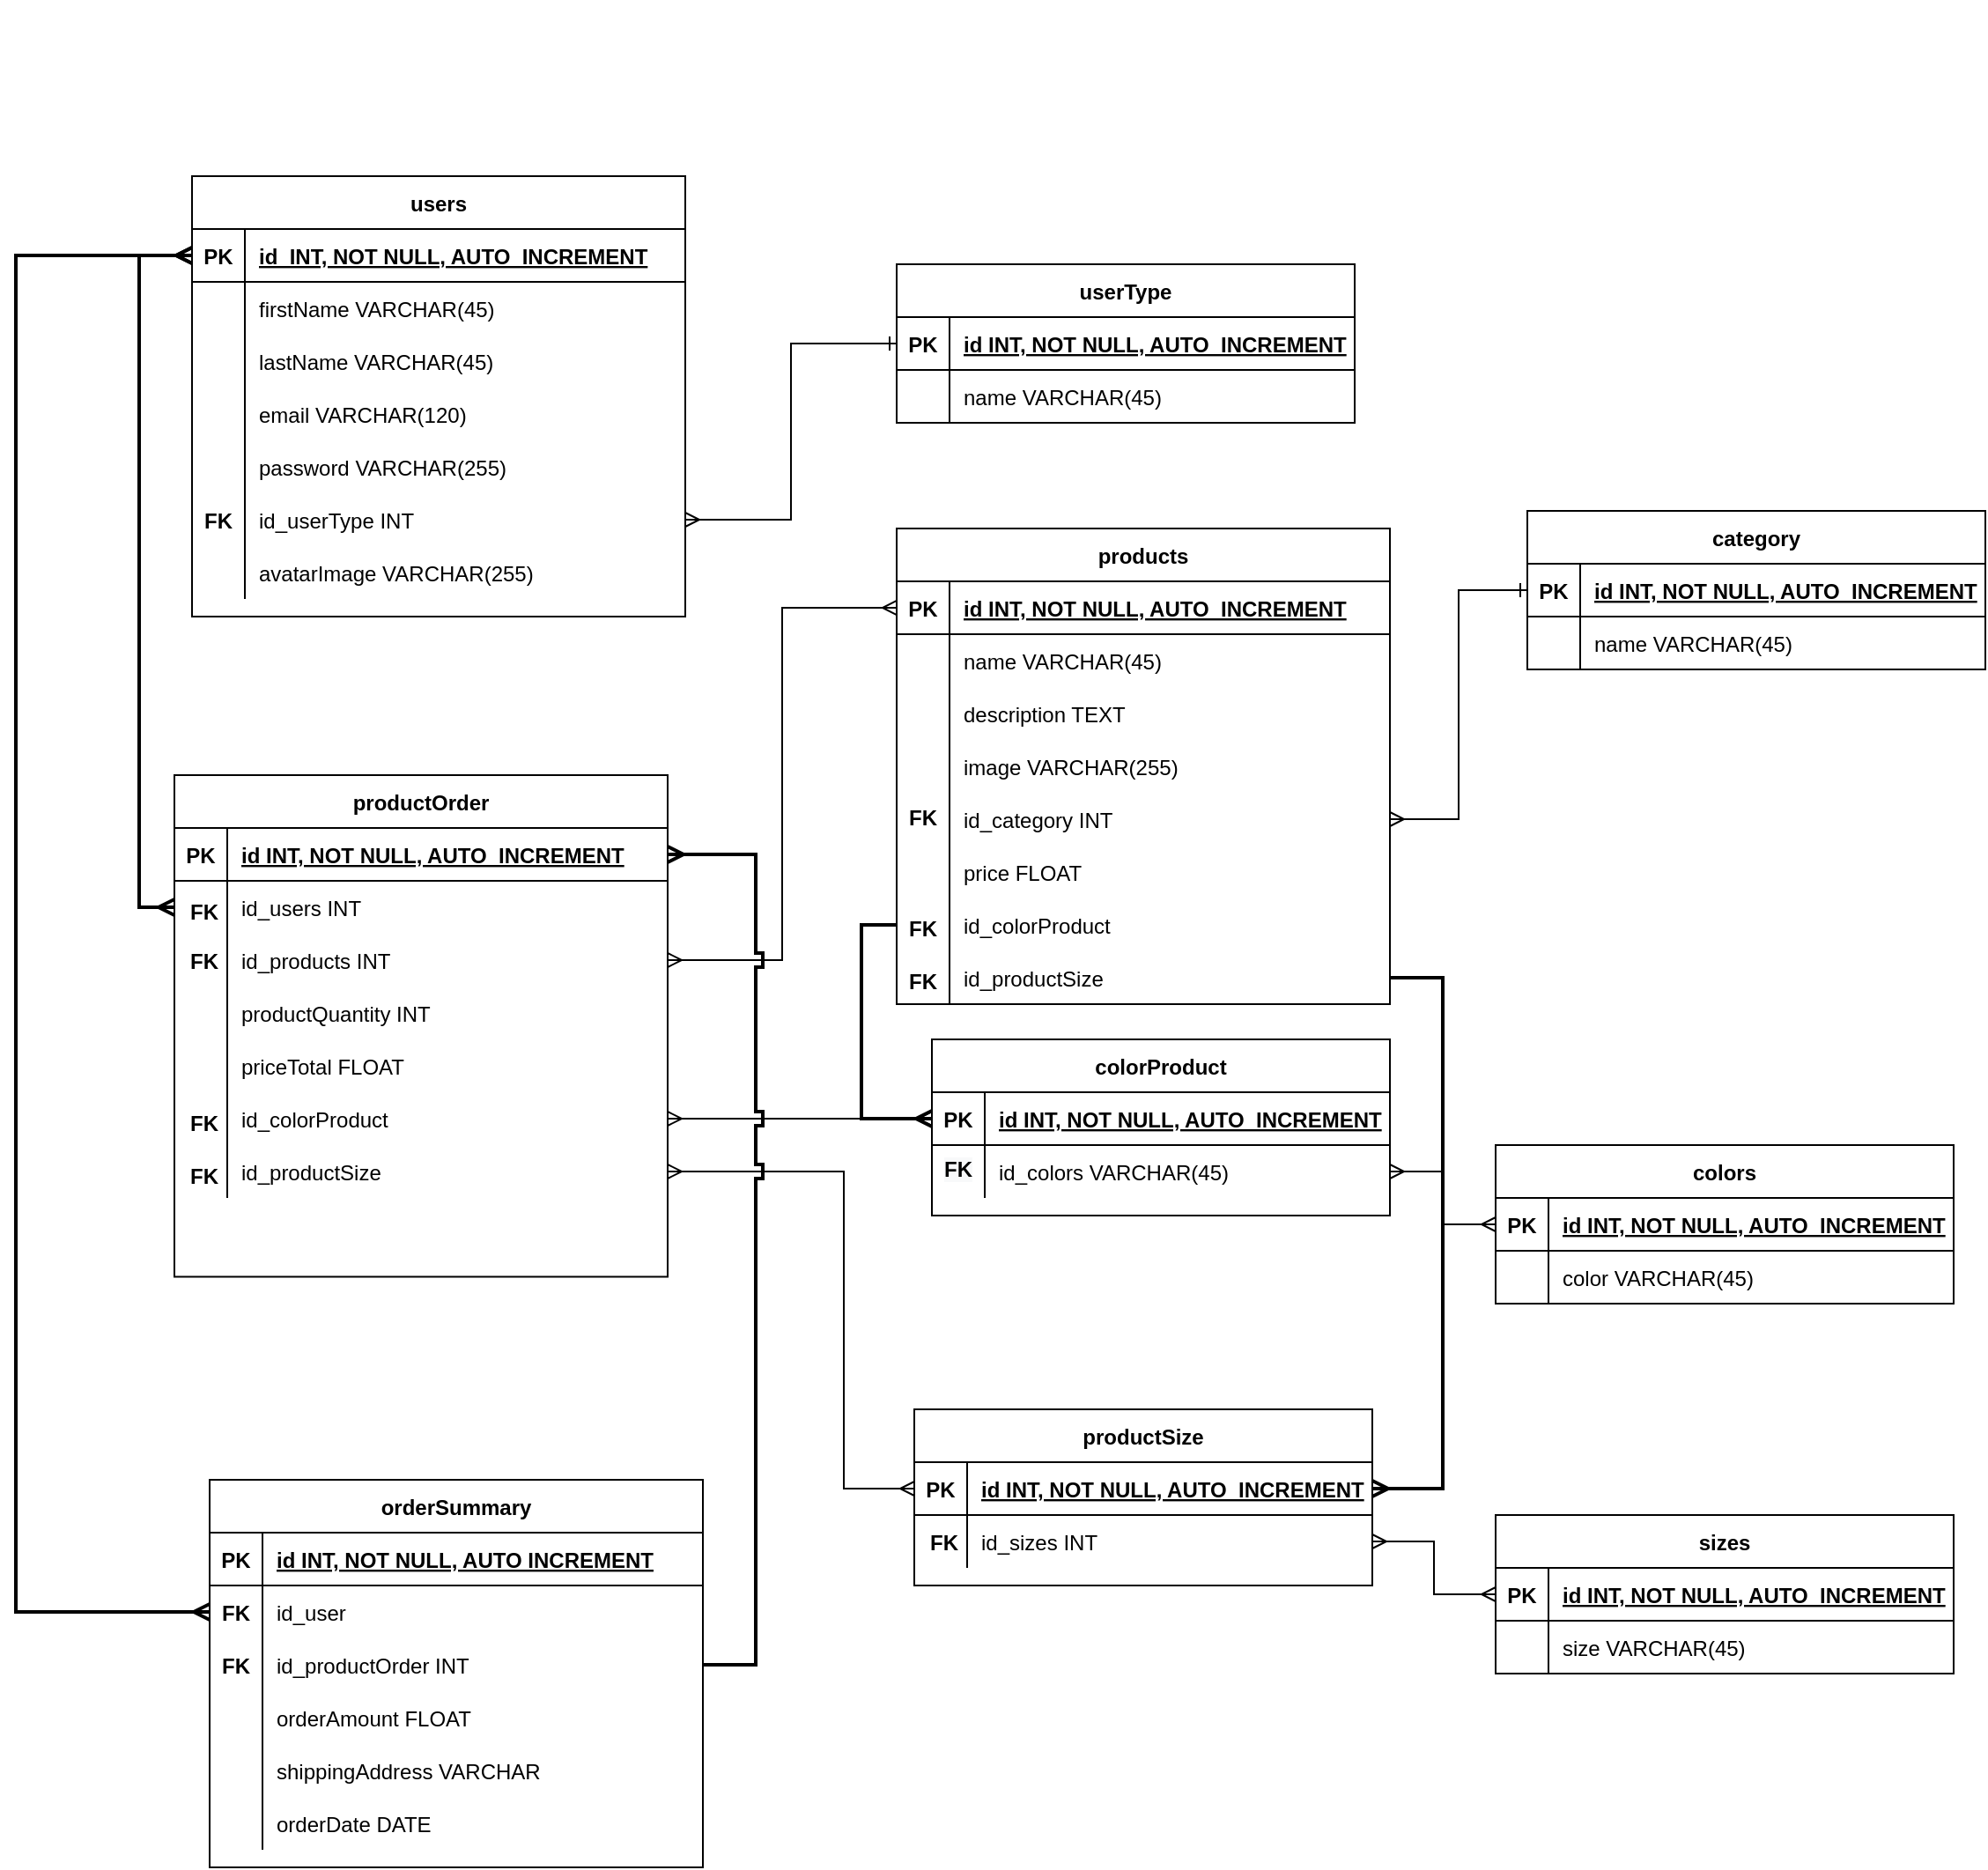 <mxfile version="15.5.7" type="device"><diagram id="cY7aXSb_5yQbTm3znese" name="Page-1"><mxGraphModel dx="1703" dy="785" grid="1" gridSize="10" guides="1" tooltips="1" connect="1" arrows="1" fold="1" page="1" pageScale="1" pageWidth="2336" pageHeight="1654" background="#ffffff" math="0" shadow="0"><root><mxCell id="0"/><mxCell id="1" parent="0"/><mxCell id="VhoHL5yCApYCJRiHl-I4-102" value="userType" style="shape=table;startSize=30;container=1;collapsible=1;childLayout=tableLayout;fixedRows=1;rowLines=0;fontStyle=1;align=center;resizeLast=1;" parent="1" vertex="1"><mxGeometry x="680" y="210" width="260" height="90" as="geometry"/></mxCell><mxCell id="VhoHL5yCApYCJRiHl-I4-103" value="" style="shape=partialRectangle;collapsible=0;dropTarget=0;pointerEvents=0;fillColor=none;top=0;left=0;bottom=1;right=0;points=[[0,0.5],[1,0.5]];portConstraint=eastwest;" parent="VhoHL5yCApYCJRiHl-I4-102" vertex="1"><mxGeometry y="30" width="260" height="30" as="geometry"/></mxCell><mxCell id="VhoHL5yCApYCJRiHl-I4-104" value="PK" style="shape=partialRectangle;connectable=0;fillColor=none;top=0;left=0;bottom=0;right=0;fontStyle=1;overflow=hidden;" parent="VhoHL5yCApYCJRiHl-I4-103" vertex="1"><mxGeometry width="30" height="30" as="geometry"><mxRectangle width="30" height="30" as="alternateBounds"/></mxGeometry></mxCell><mxCell id="VhoHL5yCApYCJRiHl-I4-105" value="id INT, NOT NULL, AUTO_INCREMENT" style="shape=partialRectangle;connectable=0;fillColor=none;top=0;left=0;bottom=0;right=0;align=left;spacingLeft=6;fontStyle=5;overflow=hidden;" parent="VhoHL5yCApYCJRiHl-I4-103" vertex="1"><mxGeometry x="30" width="230" height="30" as="geometry"><mxRectangle width="230" height="30" as="alternateBounds"/></mxGeometry></mxCell><mxCell id="VhoHL5yCApYCJRiHl-I4-106" value="" style="shape=partialRectangle;collapsible=0;dropTarget=0;pointerEvents=0;fillColor=none;top=0;left=0;bottom=0;right=0;points=[[0,0.5],[1,0.5]];portConstraint=eastwest;" parent="VhoHL5yCApYCJRiHl-I4-102" vertex="1"><mxGeometry y="60" width="260" height="30" as="geometry"/></mxCell><mxCell id="VhoHL5yCApYCJRiHl-I4-107" value="" style="shape=partialRectangle;connectable=0;fillColor=none;top=0;left=0;bottom=0;right=0;editable=1;overflow=hidden;" parent="VhoHL5yCApYCJRiHl-I4-106" vertex="1"><mxGeometry width="30" height="30" as="geometry"><mxRectangle width="30" height="30" as="alternateBounds"/></mxGeometry></mxCell><mxCell id="VhoHL5yCApYCJRiHl-I4-108" value="name VARCHAR(45)" style="shape=partialRectangle;connectable=0;fillColor=none;top=0;left=0;bottom=0;right=0;align=left;spacingLeft=6;overflow=hidden;" parent="VhoHL5yCApYCJRiHl-I4-106" vertex="1"><mxGeometry x="30" width="230" height="30" as="geometry"><mxRectangle width="230" height="30" as="alternateBounds"/></mxGeometry></mxCell><mxCell id="VhoHL5yCApYCJRiHl-I4-136" value="" style="group" parent="1" vertex="1" connectable="0"><mxGeometry x="310" y="60" width="280" height="250" as="geometry"/></mxCell><mxCell id="VhoHL5yCApYCJRiHl-I4-40" value="users" style="shape=table;startSize=30;container=1;collapsible=1;childLayout=tableLayout;fixedRows=1;rowLines=0;fontStyle=1;align=center;resizeLast=1;" parent="VhoHL5yCApYCJRiHl-I4-136" vertex="1"><mxGeometry x="-30" y="100" width="280" height="250" as="geometry"/></mxCell><mxCell id="VhoHL5yCApYCJRiHl-I4-41" value="" style="shape=partialRectangle;collapsible=0;dropTarget=0;pointerEvents=0;fillColor=none;top=0;left=0;bottom=1;right=0;points=[[0,0.5],[1,0.5]];portConstraint=eastwest;" parent="VhoHL5yCApYCJRiHl-I4-40" vertex="1"><mxGeometry y="30" width="280" height="30" as="geometry"/></mxCell><mxCell id="VhoHL5yCApYCJRiHl-I4-42" value="PK" style="shape=partialRectangle;connectable=0;fillColor=none;top=0;left=0;bottom=0;right=0;fontStyle=1;overflow=hidden;" parent="VhoHL5yCApYCJRiHl-I4-41" vertex="1"><mxGeometry width="30" height="30" as="geometry"><mxRectangle width="30" height="30" as="alternateBounds"/></mxGeometry></mxCell><mxCell id="VhoHL5yCApYCJRiHl-I4-43" value="id_INT, NOT NULL, AUTO_INCREMENT" style="shape=partialRectangle;connectable=0;fillColor=none;top=0;left=0;bottom=0;right=0;align=left;spacingLeft=6;fontStyle=5;overflow=hidden;" parent="VhoHL5yCApYCJRiHl-I4-41" vertex="1"><mxGeometry x="30" width="250" height="30" as="geometry"><mxRectangle width="250" height="30" as="alternateBounds"/></mxGeometry></mxCell><mxCell id="VhoHL5yCApYCJRiHl-I4-44" value="" style="shape=partialRectangle;collapsible=0;dropTarget=0;pointerEvents=0;fillColor=none;top=0;left=0;bottom=0;right=0;points=[[0,0.5],[1,0.5]];portConstraint=eastwest;" parent="VhoHL5yCApYCJRiHl-I4-40" vertex="1"><mxGeometry y="60" width="280" height="30" as="geometry"/></mxCell><mxCell id="VhoHL5yCApYCJRiHl-I4-45" value="" style="shape=partialRectangle;connectable=0;fillColor=none;top=0;left=0;bottom=0;right=0;editable=1;overflow=hidden;" parent="VhoHL5yCApYCJRiHl-I4-44" vertex="1"><mxGeometry width="30" height="30" as="geometry"><mxRectangle width="30" height="30" as="alternateBounds"/></mxGeometry></mxCell><mxCell id="VhoHL5yCApYCJRiHl-I4-46" value="firstName VARCHAR(45)" style="shape=partialRectangle;connectable=0;fillColor=none;top=0;left=0;bottom=0;right=0;align=left;spacingLeft=6;overflow=hidden;" parent="VhoHL5yCApYCJRiHl-I4-44" vertex="1"><mxGeometry x="30" width="250" height="30" as="geometry"><mxRectangle width="250" height="30" as="alternateBounds"/></mxGeometry></mxCell><mxCell id="VhoHL5yCApYCJRiHl-I4-47" value="" style="shape=partialRectangle;collapsible=0;dropTarget=0;pointerEvents=0;fillColor=none;top=0;left=0;bottom=0;right=0;points=[[0,0.5],[1,0.5]];portConstraint=eastwest;" parent="VhoHL5yCApYCJRiHl-I4-40" vertex="1"><mxGeometry y="90" width="280" height="30" as="geometry"/></mxCell><mxCell id="VhoHL5yCApYCJRiHl-I4-48" value="" style="shape=partialRectangle;connectable=0;fillColor=none;top=0;left=0;bottom=0;right=0;editable=1;overflow=hidden;" parent="VhoHL5yCApYCJRiHl-I4-47" vertex="1"><mxGeometry width="30" height="30" as="geometry"><mxRectangle width="30" height="30" as="alternateBounds"/></mxGeometry></mxCell><mxCell id="VhoHL5yCApYCJRiHl-I4-49" value="lastName VARCHAR(45)" style="shape=partialRectangle;connectable=0;fillColor=none;top=0;left=0;bottom=0;right=0;align=left;spacingLeft=6;overflow=hidden;" parent="VhoHL5yCApYCJRiHl-I4-47" vertex="1"><mxGeometry x="30" width="250" height="30" as="geometry"><mxRectangle width="250" height="30" as="alternateBounds"/></mxGeometry></mxCell><mxCell id="VhoHL5yCApYCJRiHl-I4-50" value="" style="shape=partialRectangle;collapsible=0;dropTarget=0;pointerEvents=0;fillColor=none;top=0;left=0;bottom=0;right=0;points=[[0,0.5],[1,0.5]];portConstraint=eastwest;" parent="VhoHL5yCApYCJRiHl-I4-40" vertex="1"><mxGeometry y="120" width="280" height="30" as="geometry"/></mxCell><mxCell id="VhoHL5yCApYCJRiHl-I4-51" value="" style="shape=partialRectangle;connectable=0;fillColor=none;top=0;left=0;bottom=0;right=0;editable=1;overflow=hidden;" parent="VhoHL5yCApYCJRiHl-I4-50" vertex="1"><mxGeometry width="30" height="30" as="geometry"><mxRectangle width="30" height="30" as="alternateBounds"/></mxGeometry></mxCell><mxCell id="VhoHL5yCApYCJRiHl-I4-52" value="email VARCHAR(120)" style="shape=partialRectangle;connectable=0;fillColor=none;top=0;left=0;bottom=0;right=0;align=left;spacingLeft=6;overflow=hidden;" parent="VhoHL5yCApYCJRiHl-I4-50" vertex="1"><mxGeometry x="30" width="250" height="30" as="geometry"><mxRectangle width="250" height="30" as="alternateBounds"/></mxGeometry></mxCell><mxCell id="VhoHL5yCApYCJRiHl-I4-53" value="" style="shape=partialRectangle;collapsible=0;dropTarget=0;pointerEvents=0;fillColor=none;top=0;left=0;bottom=0;right=0;points=[[0,0.5],[1,0.5]];portConstraint=eastwest;" parent="VhoHL5yCApYCJRiHl-I4-40" vertex="1"><mxGeometry y="150" width="280" height="30" as="geometry"/></mxCell><mxCell id="VhoHL5yCApYCJRiHl-I4-54" value="" style="shape=partialRectangle;connectable=0;fillColor=none;top=0;left=0;bottom=0;right=0;editable=1;overflow=hidden;" parent="VhoHL5yCApYCJRiHl-I4-53" vertex="1"><mxGeometry width="30" height="30" as="geometry"><mxRectangle width="30" height="30" as="alternateBounds"/></mxGeometry></mxCell><mxCell id="VhoHL5yCApYCJRiHl-I4-55" value="password VARCHAR(255)" style="shape=partialRectangle;connectable=0;fillColor=none;top=0;left=0;bottom=0;right=0;align=left;spacingLeft=6;overflow=hidden;" parent="VhoHL5yCApYCJRiHl-I4-53" vertex="1"><mxGeometry x="30" width="250" height="30" as="geometry"><mxRectangle width="250" height="30" as="alternateBounds"/></mxGeometry></mxCell><mxCell id="VhoHL5yCApYCJRiHl-I4-72" value="" style="shape=partialRectangle;collapsible=0;dropTarget=0;pointerEvents=0;fillColor=none;top=0;left=0;bottom=0;right=0;points=[[0,0.5],[1,0.5]];portConstraint=eastwest;" parent="VhoHL5yCApYCJRiHl-I4-40" vertex="1"><mxGeometry y="180" width="280" height="30" as="geometry"/></mxCell><mxCell id="VhoHL5yCApYCJRiHl-I4-73" value="" style="shape=partialRectangle;connectable=0;fillColor=none;top=0;left=0;bottom=0;right=0;editable=1;overflow=hidden;" parent="VhoHL5yCApYCJRiHl-I4-72" vertex="1"><mxGeometry width="30" height="30" as="geometry"><mxRectangle width="30" height="30" as="alternateBounds"/></mxGeometry></mxCell><mxCell id="VhoHL5yCApYCJRiHl-I4-74" value="id_userType INT" style="shape=partialRectangle;connectable=0;fillColor=none;top=0;left=0;bottom=0;right=0;align=left;spacingLeft=6;overflow=hidden;" parent="VhoHL5yCApYCJRiHl-I4-72" vertex="1"><mxGeometry x="30" width="250" height="30" as="geometry"><mxRectangle width="250" height="30" as="alternateBounds"/></mxGeometry></mxCell><mxCell id="VhoHL5yCApYCJRiHl-I4-75" value="" style="shape=partialRectangle;collapsible=0;dropTarget=0;pointerEvents=0;fillColor=none;top=0;left=0;bottom=0;right=0;points=[[0,0.5],[1,0.5]];portConstraint=eastwest;" parent="VhoHL5yCApYCJRiHl-I4-40" vertex="1"><mxGeometry y="210" width="280" height="30" as="geometry"/></mxCell><mxCell id="VhoHL5yCApYCJRiHl-I4-76" value="" style="shape=partialRectangle;connectable=0;fillColor=none;top=0;left=0;bottom=0;right=0;editable=1;overflow=hidden;" parent="VhoHL5yCApYCJRiHl-I4-75" vertex="1"><mxGeometry width="30" height="30" as="geometry"><mxRectangle width="30" height="30" as="alternateBounds"/></mxGeometry></mxCell><mxCell id="VhoHL5yCApYCJRiHl-I4-77" value="avatarImage VARCHAR(255)" style="shape=partialRectangle;connectable=0;fillColor=none;top=0;left=0;bottom=0;right=0;align=left;spacingLeft=6;overflow=hidden;" parent="VhoHL5yCApYCJRiHl-I4-75" vertex="1"><mxGeometry x="30" width="250" height="30" as="geometry"><mxRectangle width="250" height="30" as="alternateBounds"/></mxGeometry></mxCell><mxCell id="VhoHL5yCApYCJRiHl-I4-137" style="edgeStyle=orthogonalEdgeStyle;rounded=0;orthogonalLoop=1;jettySize=auto;html=1;exitX=1;exitY=0.5;exitDx=0;exitDy=0;entryX=0;entryY=0.5;entryDx=0;entryDy=0;startArrow=ERmany;startFill=0;endArrow=ERone;endFill=0;" parent="1" source="VhoHL5yCApYCJRiHl-I4-72" target="VhoHL5yCApYCJRiHl-I4-103" edge="1"><mxGeometry relative="1" as="geometry"/></mxCell><mxCell id="80uy1ANE6mYMg-w8ug7r-9" value="colors" style="shape=table;startSize=30;container=1;collapsible=1;childLayout=tableLayout;fixedRows=1;rowLines=0;fontStyle=1;align=center;resizeLast=1;" parent="1" vertex="1"><mxGeometry x="1020" y="710" width="260" height="90" as="geometry"/></mxCell><mxCell id="80uy1ANE6mYMg-w8ug7r-10" value="" style="shape=partialRectangle;collapsible=0;dropTarget=0;pointerEvents=0;fillColor=none;top=0;left=0;bottom=1;right=0;points=[[0,0.5],[1,0.5]];portConstraint=eastwest;" parent="80uy1ANE6mYMg-w8ug7r-9" vertex="1"><mxGeometry y="30" width="260" height="30" as="geometry"/></mxCell><mxCell id="80uy1ANE6mYMg-w8ug7r-11" value="PK" style="shape=partialRectangle;connectable=0;fillColor=none;top=0;left=0;bottom=0;right=0;fontStyle=1;overflow=hidden;" parent="80uy1ANE6mYMg-w8ug7r-10" vertex="1"><mxGeometry width="30" height="30" as="geometry"><mxRectangle width="30" height="30" as="alternateBounds"/></mxGeometry></mxCell><mxCell id="80uy1ANE6mYMg-w8ug7r-12" value="id INT, NOT NULL, AUTO_INCREMENT" style="shape=partialRectangle;connectable=0;fillColor=none;top=0;left=0;bottom=0;right=0;align=left;spacingLeft=6;fontStyle=5;overflow=hidden;" parent="80uy1ANE6mYMg-w8ug7r-10" vertex="1"><mxGeometry x="30" width="230" height="30" as="geometry"><mxRectangle width="230" height="30" as="alternateBounds"/></mxGeometry></mxCell><mxCell id="80uy1ANE6mYMg-w8ug7r-13" value="" style="shape=partialRectangle;collapsible=0;dropTarget=0;pointerEvents=0;fillColor=none;top=0;left=0;bottom=0;right=0;points=[[0,0.5],[1,0.5]];portConstraint=eastwest;" parent="80uy1ANE6mYMg-w8ug7r-9" vertex="1"><mxGeometry y="60" width="260" height="30" as="geometry"/></mxCell><mxCell id="80uy1ANE6mYMg-w8ug7r-14" value="" style="shape=partialRectangle;connectable=0;fillColor=none;top=0;left=0;bottom=0;right=0;editable=1;overflow=hidden;" parent="80uy1ANE6mYMg-w8ug7r-13" vertex="1"><mxGeometry width="30" height="30" as="geometry"><mxRectangle width="30" height="30" as="alternateBounds"/></mxGeometry></mxCell><mxCell id="80uy1ANE6mYMg-w8ug7r-15" value="color VARCHAR(45)" style="shape=partialRectangle;connectable=0;fillColor=none;top=0;left=0;bottom=0;right=0;align=left;spacingLeft=6;overflow=hidden;" parent="80uy1ANE6mYMg-w8ug7r-13" vertex="1"><mxGeometry x="30" width="230" height="30" as="geometry"><mxRectangle width="230" height="30" as="alternateBounds"/></mxGeometry></mxCell><mxCell id="80uy1ANE6mYMg-w8ug7r-21" style="edgeStyle=orthogonalEdgeStyle;rounded=0;orthogonalLoop=1;jettySize=auto;html=1;entryX=0;entryY=0.5;entryDx=0;entryDy=0;startArrow=ERmany;startFill=0;endArrow=ERmany;endFill=0;exitX=1;exitY=0.5;exitDx=0;exitDy=0;" parent="1" source="E4yXr6Y7hvHa7DqH84o5-1" target="80uy1ANE6mYMg-w8ug7r-2" edge="1"><mxGeometry relative="1" as="geometry"><mxPoint x="880" y="770" as="sourcePoint"/></mxGeometry></mxCell><mxCell id="80uy1ANE6mYMg-w8ug7r-42" value="sizes" style="shape=table;startSize=30;container=1;collapsible=1;childLayout=tableLayout;fixedRows=1;rowLines=0;fontStyle=1;align=center;resizeLast=1;" parent="1" vertex="1"><mxGeometry x="1020" y="920" width="260" height="90" as="geometry"/></mxCell><mxCell id="80uy1ANE6mYMg-w8ug7r-43" value="" style="shape=partialRectangle;collapsible=0;dropTarget=0;pointerEvents=0;fillColor=none;top=0;left=0;bottom=1;right=0;points=[[0,0.5],[1,0.5]];portConstraint=eastwest;" parent="80uy1ANE6mYMg-w8ug7r-42" vertex="1"><mxGeometry y="30" width="260" height="30" as="geometry"/></mxCell><mxCell id="80uy1ANE6mYMg-w8ug7r-44" value="PK" style="shape=partialRectangle;connectable=0;fillColor=none;top=0;left=0;bottom=0;right=0;fontStyle=1;overflow=hidden;" parent="80uy1ANE6mYMg-w8ug7r-43" vertex="1"><mxGeometry width="30" height="30" as="geometry"><mxRectangle width="30" height="30" as="alternateBounds"/></mxGeometry></mxCell><mxCell id="80uy1ANE6mYMg-w8ug7r-45" value="id INT, NOT NULL, AUTO_INCREMENT" style="shape=partialRectangle;connectable=0;fillColor=none;top=0;left=0;bottom=0;right=0;align=left;spacingLeft=6;fontStyle=5;overflow=hidden;" parent="80uy1ANE6mYMg-w8ug7r-43" vertex="1"><mxGeometry x="30" width="230" height="30" as="geometry"><mxRectangle width="230" height="30" as="alternateBounds"/></mxGeometry></mxCell><mxCell id="80uy1ANE6mYMg-w8ug7r-46" value="" style="shape=partialRectangle;collapsible=0;dropTarget=0;pointerEvents=0;fillColor=none;top=0;left=0;bottom=0;right=0;points=[[0,0.5],[1,0.5]];portConstraint=eastwest;" parent="80uy1ANE6mYMg-w8ug7r-42" vertex="1"><mxGeometry y="60" width="260" height="30" as="geometry"/></mxCell><mxCell id="80uy1ANE6mYMg-w8ug7r-47" value="" style="shape=partialRectangle;connectable=0;fillColor=none;top=0;left=0;bottom=0;right=0;editable=1;overflow=hidden;" parent="80uy1ANE6mYMg-w8ug7r-46" vertex="1"><mxGeometry width="30" height="30" as="geometry"><mxRectangle width="30" height="30" as="alternateBounds"/></mxGeometry></mxCell><mxCell id="80uy1ANE6mYMg-w8ug7r-48" value="size VARCHAR(45)" style="shape=partialRectangle;connectable=0;fillColor=none;top=0;left=0;bottom=0;right=0;align=left;spacingLeft=6;overflow=hidden;" parent="80uy1ANE6mYMg-w8ug7r-46" vertex="1"><mxGeometry x="30" width="230" height="30" as="geometry"><mxRectangle width="230" height="30" as="alternateBounds"/></mxGeometry></mxCell><mxCell id="80uy1ANE6mYMg-w8ug7r-49" style="edgeStyle=orthogonalEdgeStyle;rounded=0;orthogonalLoop=1;jettySize=auto;html=1;entryX=0;entryY=0.5;entryDx=0;entryDy=0;startArrow=ERmany;startFill=0;endArrow=ERmany;endFill=0;jumpStyle=none;exitX=1;exitY=0.5;exitDx=0;exitDy=0;" parent="1" source="E4yXr6Y7hvHa7DqH84o5-4" target="80uy1ANE6mYMg-w8ug7r-33" edge="1"><mxGeometry relative="1" as="geometry"><mxPoint x="620" y="560" as="sourcePoint"/><Array as="points"><mxPoint x="650" y="725"/><mxPoint x="650" y="905"/></Array></mxGeometry></mxCell><mxCell id="80uy1ANE6mYMg-w8ug7r-54" style="edgeStyle=orthogonalEdgeStyle;rounded=0;orthogonalLoop=1;jettySize=auto;html=1;exitX=0;exitY=0.5;exitDx=0;exitDy=0;startArrow=ERmany;startFill=0;endArrow=ERmany;endFill=0;" parent="1" source="80uy1ANE6mYMg-w8ug7r-10" target="80uy1ANE6mYMg-w8ug7r-50" edge="1"><mxGeometry relative="1" as="geometry"><mxPoint x="250" y="905" as="targetPoint"/></mxGeometry></mxCell><mxCell id="80uy1ANE6mYMg-w8ug7r-59" style="edgeStyle=orthogonalEdgeStyle;rounded=0;orthogonalLoop=1;jettySize=auto;html=1;exitX=0;exitY=0.5;exitDx=0;exitDy=0;startArrow=ERmany;startFill=0;endArrow=ERmany;endFill=0;" parent="1" source="80uy1ANE6mYMg-w8ug7r-43" target="80uy1ANE6mYMg-w8ug7r-55" edge="1"><mxGeometry relative="1" as="geometry"/></mxCell><mxCell id="80uy1ANE6mYMg-w8ug7r-60" style="edgeStyle=orthogonalEdgeStyle;rounded=0;orthogonalLoop=1;jettySize=auto;html=1;exitX=0;exitY=0.5;exitDx=0;exitDy=0;startArrow=ERmany;startFill=0;endArrow=ERmany;endFill=0;entryX=0;entryY=0.5;entryDx=0;entryDy=0;jumpStyle=sharp;strokeWidth=2;" parent="1" source="VhoHL5yCApYCJRiHl-I4-41" target="VhoHL5yCApYCJRiHl-I4-236" edge="1"><mxGeometry relative="1" as="geometry"><Array as="points"><mxPoint x="250" y="205"/><mxPoint x="250" y="575"/></Array></mxGeometry></mxCell><mxCell id="80uy1ANE6mYMg-w8ug7r-61" style="edgeStyle=orthogonalEdgeStyle;rounded=0;orthogonalLoop=1;jettySize=auto;html=1;exitX=1;exitY=0.5;exitDx=0;exitDy=0;entryX=0;entryY=0.5;entryDx=0;entryDy=0;startArrow=ERmany;startFill=0;endArrow=ERmany;endFill=0;" parent="1" source="VhoHL5yCApYCJRiHl-I4-239" target="VhoHL5yCApYCJRiHl-I4-80" edge="1"><mxGeometry relative="1" as="geometry"/></mxCell><mxCell id="VhoHL5yCApYCJRiHl-I4-145" style="edgeStyle=orthogonalEdgeStyle;rounded=0;orthogonalLoop=1;jettySize=auto;html=1;exitX=1;exitY=0.5;exitDx=0;exitDy=0;entryX=0;entryY=0.5;entryDx=0;entryDy=0;startArrow=ERmany;startFill=0;endArrow=ERone;endFill=0;" parent="1" source="VhoHL5yCApYCJRiHl-I4-92" target="VhoHL5yCApYCJRiHl-I4-139" edge="1"><mxGeometry x="910" y="1300" as="geometry"/></mxCell><mxCell id="VhoHL5yCApYCJRiHl-I4-138" value="category" style="shape=table;startSize=30;container=1;collapsible=1;childLayout=tableLayout;fixedRows=1;rowLines=0;fontStyle=1;align=center;resizeLast=1;" parent="1" vertex="1"><mxGeometry x="1038" y="350" width="260" height="90" as="geometry"/></mxCell><mxCell id="VhoHL5yCApYCJRiHl-I4-139" value="" style="shape=partialRectangle;collapsible=0;dropTarget=0;pointerEvents=0;fillColor=none;top=0;left=0;bottom=1;right=0;points=[[0,0.5],[1,0.5]];portConstraint=eastwest;" parent="VhoHL5yCApYCJRiHl-I4-138" vertex="1"><mxGeometry y="30" width="260" height="30" as="geometry"/></mxCell><mxCell id="VhoHL5yCApYCJRiHl-I4-140" value="PK" style="shape=partialRectangle;connectable=0;fillColor=none;top=0;left=0;bottom=0;right=0;fontStyle=1;overflow=hidden;" parent="VhoHL5yCApYCJRiHl-I4-139" vertex="1"><mxGeometry width="30" height="30" as="geometry"><mxRectangle width="30" height="30" as="alternateBounds"/></mxGeometry></mxCell><mxCell id="VhoHL5yCApYCJRiHl-I4-141" value="id INT, NOT NULL, AUTO_INCREMENT" style="shape=partialRectangle;connectable=0;fillColor=none;top=0;left=0;bottom=0;right=0;align=left;spacingLeft=6;fontStyle=5;overflow=hidden;" parent="VhoHL5yCApYCJRiHl-I4-139" vertex="1"><mxGeometry x="30" width="230" height="30" as="geometry"><mxRectangle width="230" height="30" as="alternateBounds"/></mxGeometry></mxCell><mxCell id="VhoHL5yCApYCJRiHl-I4-142" value="" style="shape=partialRectangle;collapsible=0;dropTarget=0;pointerEvents=0;fillColor=none;top=0;left=0;bottom=0;right=0;points=[[0,0.5],[1,0.5]];portConstraint=eastwest;" parent="VhoHL5yCApYCJRiHl-I4-138" vertex="1"><mxGeometry y="60" width="260" height="30" as="geometry"/></mxCell><mxCell id="VhoHL5yCApYCJRiHl-I4-143" value="" style="shape=partialRectangle;connectable=0;fillColor=none;top=0;left=0;bottom=0;right=0;editable=1;overflow=hidden;" parent="VhoHL5yCApYCJRiHl-I4-142" vertex="1"><mxGeometry width="30" height="30" as="geometry"><mxRectangle width="30" height="30" as="alternateBounds"/></mxGeometry></mxCell><mxCell id="VhoHL5yCApYCJRiHl-I4-144" value="name VARCHAR(45)" style="shape=partialRectangle;connectable=0;fillColor=none;top=0;left=0;bottom=0;right=0;align=left;spacingLeft=6;overflow=hidden;" parent="VhoHL5yCApYCJRiHl-I4-142" vertex="1"><mxGeometry x="30" width="230" height="30" as="geometry"><mxRectangle width="230" height="30" as="alternateBounds"/></mxGeometry></mxCell><mxCell id="pirvJurNe7gr7GVROgaf-7" value="" style="group" parent="1" vertex="1" connectable="0"><mxGeometry x="690" y="860" width="260" height="130" as="geometry"/></mxCell><mxCell id="80uy1ANE6mYMg-w8ug7r-32" value="productSize" style="shape=table;startSize=30;container=1;collapsible=1;childLayout=tableLayout;fixedRows=1;rowLines=0;fontStyle=1;align=center;resizeLast=1;" parent="pirvJurNe7gr7GVROgaf-7" vertex="1"><mxGeometry width="260" height="100" as="geometry"/></mxCell><mxCell id="80uy1ANE6mYMg-w8ug7r-33" value="" style="shape=partialRectangle;collapsible=0;dropTarget=0;pointerEvents=0;fillColor=none;top=0;left=0;bottom=1;right=0;points=[[0,0.5],[1,0.5]];portConstraint=eastwest;" parent="80uy1ANE6mYMg-w8ug7r-32" vertex="1"><mxGeometry y="30" width="260" height="30" as="geometry"/></mxCell><mxCell id="80uy1ANE6mYMg-w8ug7r-34" value="PK" style="shape=partialRectangle;connectable=0;fillColor=none;top=0;left=0;bottom=0;right=0;fontStyle=1;overflow=hidden;" parent="80uy1ANE6mYMg-w8ug7r-33" vertex="1"><mxGeometry width="30" height="30" as="geometry"><mxRectangle width="30" height="30" as="alternateBounds"/></mxGeometry></mxCell><mxCell id="80uy1ANE6mYMg-w8ug7r-35" value="id INT, NOT NULL, AUTO_INCREMENT" style="shape=partialRectangle;connectable=0;fillColor=none;top=0;left=0;bottom=0;right=0;align=left;spacingLeft=6;fontStyle=5;overflow=hidden;" parent="80uy1ANE6mYMg-w8ug7r-33" vertex="1"><mxGeometry x="30" width="230" height="30" as="geometry"><mxRectangle width="230" height="30" as="alternateBounds"/></mxGeometry></mxCell><mxCell id="80uy1ANE6mYMg-w8ug7r-55" value="" style="shape=partialRectangle;collapsible=0;dropTarget=0;pointerEvents=0;fillColor=none;top=0;left=0;bottom=0;right=0;points=[[0,0.5],[1,0.5]];portConstraint=eastwest;" parent="80uy1ANE6mYMg-w8ug7r-32" vertex="1"><mxGeometry y="60" width="260" height="30" as="geometry"/></mxCell><mxCell id="80uy1ANE6mYMg-w8ug7r-56" value="" style="shape=partialRectangle;connectable=0;fillColor=none;top=0;left=0;bottom=0;right=0;editable=1;overflow=hidden;" parent="80uy1ANE6mYMg-w8ug7r-55" vertex="1"><mxGeometry width="30" height="30" as="geometry"><mxRectangle width="30" height="30" as="alternateBounds"/></mxGeometry></mxCell><mxCell id="80uy1ANE6mYMg-w8ug7r-57" value="id_sizes INT" style="shape=partialRectangle;connectable=0;fillColor=none;top=0;left=0;bottom=0;right=0;align=left;spacingLeft=6;overflow=hidden;" parent="80uy1ANE6mYMg-w8ug7r-55" vertex="1"><mxGeometry x="30" width="230" height="30" as="geometry"><mxRectangle width="230" height="30" as="alternateBounds"/></mxGeometry></mxCell><mxCell id="80uy1ANE6mYMg-w8ug7r-39" value="FK" style="shape=partialRectangle;connectable=0;fillColor=none;top=0;left=0;bottom=0;right=0;fontStyle=1;overflow=hidden;" parent="pirvJurNe7gr7GVROgaf-7" vertex="1"><mxGeometry x="2" y="60" width="30" height="30" as="geometry"/></mxCell><mxCell id="pirvJurNe7gr7GVROgaf-8" value="" style="group" parent="1" vertex="1" connectable="0"><mxGeometry x="302" y="500" width="280" height="244.21" as="geometry"/></mxCell><mxCell id="pirvJurNe7gr7GVROgaf-65" value="" style="group" parent="pirvJurNe7gr7GVROgaf-8" vertex="1" connectable="0"><mxGeometry width="280" height="244.21" as="geometry"/></mxCell><mxCell id="VhoHL5yCApYCJRiHl-I4-232" value="productOrder" style="shape=table;startSize=30;container=1;collapsible=1;childLayout=tableLayout;fixedRows=1;rowLines=0;fontStyle=1;align=center;resizeLast=1;" parent="pirvJurNe7gr7GVROgaf-65" vertex="1"><mxGeometry x="-32" width="280" height="284.737" as="geometry"/></mxCell><mxCell id="VhoHL5yCApYCJRiHl-I4-233" value="" style="shape=partialRectangle;collapsible=0;dropTarget=0;pointerEvents=0;fillColor=none;top=0;left=0;bottom=1;right=0;points=[[0,0.5],[1,0.5]];portConstraint=eastwest;" parent="VhoHL5yCApYCJRiHl-I4-232" vertex="1"><mxGeometry y="30" width="280" height="30" as="geometry"/></mxCell><mxCell id="VhoHL5yCApYCJRiHl-I4-234" value="PK" style="shape=partialRectangle;connectable=0;fillColor=none;top=0;left=0;bottom=0;right=0;fontStyle=1;overflow=hidden;" parent="VhoHL5yCApYCJRiHl-I4-233" vertex="1"><mxGeometry width="30" height="30" as="geometry"><mxRectangle width="30" height="30" as="alternateBounds"/></mxGeometry></mxCell><mxCell id="VhoHL5yCApYCJRiHl-I4-235" value="id INT, NOT NULL, AUTO_INCREMENT" style="shape=partialRectangle;connectable=0;fillColor=none;top=0;left=0;bottom=0;right=0;align=left;spacingLeft=6;fontStyle=5;overflow=hidden;" parent="VhoHL5yCApYCJRiHl-I4-233" vertex="1"><mxGeometry x="30" width="250" height="30" as="geometry"><mxRectangle width="250" height="30" as="alternateBounds"/></mxGeometry></mxCell><mxCell id="VhoHL5yCApYCJRiHl-I4-236" value="" style="shape=partialRectangle;collapsible=0;dropTarget=0;pointerEvents=0;fillColor=none;top=0;left=0;bottom=0;right=0;points=[[0,0.5],[1,0.5]];portConstraint=eastwest;" parent="VhoHL5yCApYCJRiHl-I4-232" vertex="1"><mxGeometry y="60" width="280" height="30" as="geometry"/></mxCell><mxCell id="VhoHL5yCApYCJRiHl-I4-237" value="" style="shape=partialRectangle;connectable=0;fillColor=none;top=0;left=0;bottom=0;right=0;editable=1;overflow=hidden;" parent="VhoHL5yCApYCJRiHl-I4-236" vertex="1"><mxGeometry width="30" height="30" as="geometry"><mxRectangle width="30" height="30" as="alternateBounds"/></mxGeometry></mxCell><mxCell id="VhoHL5yCApYCJRiHl-I4-238" value="id_users INT" style="shape=partialRectangle;connectable=0;fillColor=none;top=0;left=0;bottom=0;right=0;align=left;spacingLeft=6;overflow=hidden;" parent="VhoHL5yCApYCJRiHl-I4-236" vertex="1"><mxGeometry x="30" width="250" height="30" as="geometry"><mxRectangle width="250" height="30" as="alternateBounds"/></mxGeometry></mxCell><mxCell id="VhoHL5yCApYCJRiHl-I4-239" value="" style="shape=partialRectangle;collapsible=0;dropTarget=0;pointerEvents=0;fillColor=none;top=0;left=0;bottom=0;right=0;points=[[0,0.5],[1,0.5]];portConstraint=eastwest;" parent="VhoHL5yCApYCJRiHl-I4-232" vertex="1"><mxGeometry y="90" width="280" height="30" as="geometry"/></mxCell><mxCell id="VhoHL5yCApYCJRiHl-I4-240" value="" style="shape=partialRectangle;connectable=0;fillColor=none;top=0;left=0;bottom=0;right=0;editable=1;overflow=hidden;" parent="VhoHL5yCApYCJRiHl-I4-239" vertex="1"><mxGeometry width="30" height="30" as="geometry"><mxRectangle width="30" height="30" as="alternateBounds"/></mxGeometry></mxCell><mxCell id="VhoHL5yCApYCJRiHl-I4-241" value="id_products INT" style="shape=partialRectangle;connectable=0;fillColor=none;top=0;left=0;bottom=0;right=0;align=left;spacingLeft=6;overflow=hidden;" parent="VhoHL5yCApYCJRiHl-I4-239" vertex="1"><mxGeometry x="30" width="250" height="30" as="geometry"><mxRectangle width="250" height="30" as="alternateBounds"/></mxGeometry></mxCell><mxCell id="VhoHL5yCApYCJRiHl-I4-242" value="" style="shape=partialRectangle;collapsible=0;dropTarget=0;pointerEvents=0;fillColor=none;top=0;left=0;bottom=0;right=0;points=[[0,0.5],[1,0.5]];portConstraint=eastwest;" parent="VhoHL5yCApYCJRiHl-I4-232" vertex="1"><mxGeometry y="120" width="280" height="30" as="geometry"/></mxCell><mxCell id="VhoHL5yCApYCJRiHl-I4-243" value="" style="shape=partialRectangle;connectable=0;fillColor=none;top=0;left=0;bottom=0;right=0;editable=1;overflow=hidden;" parent="VhoHL5yCApYCJRiHl-I4-242" vertex="1"><mxGeometry width="30" height="30" as="geometry"><mxRectangle width="30" height="30" as="alternateBounds"/></mxGeometry></mxCell><mxCell id="VhoHL5yCApYCJRiHl-I4-244" value="productQuantity INT" style="shape=partialRectangle;connectable=0;fillColor=none;top=0;left=0;bottom=0;right=0;align=left;spacingLeft=6;overflow=hidden;" parent="VhoHL5yCApYCJRiHl-I4-242" vertex="1"><mxGeometry x="30" width="250" height="30" as="geometry"><mxRectangle width="250" height="30" as="alternateBounds"/></mxGeometry></mxCell><mxCell id="VhoHL5yCApYCJRiHl-I4-260" value="" style="shape=partialRectangle;collapsible=0;dropTarget=0;pointerEvents=0;fillColor=none;top=0;left=0;bottom=0;right=0;points=[[0,0.5],[1,0.5]];portConstraint=eastwest;" parent="VhoHL5yCApYCJRiHl-I4-232" vertex="1"><mxGeometry y="150" width="280" height="30" as="geometry"/></mxCell><mxCell id="VhoHL5yCApYCJRiHl-I4-261" value="" style="shape=partialRectangle;connectable=0;fillColor=none;top=0;left=0;bottom=0;right=0;editable=1;overflow=hidden;" parent="VhoHL5yCApYCJRiHl-I4-260" vertex="1"><mxGeometry width="30" height="30" as="geometry"><mxRectangle width="30" height="30" as="alternateBounds"/></mxGeometry></mxCell><mxCell id="VhoHL5yCApYCJRiHl-I4-262" value="priceTotal FLOAT" style="shape=partialRectangle;connectable=0;fillColor=none;top=0;left=0;bottom=0;right=0;align=left;spacingLeft=6;overflow=hidden;" parent="VhoHL5yCApYCJRiHl-I4-260" vertex="1"><mxGeometry x="30" width="250" height="30" as="geometry"><mxRectangle width="250" height="30" as="alternateBounds"/></mxGeometry></mxCell><mxCell id="E4yXr6Y7hvHa7DqH84o5-1" value="" style="shape=partialRectangle;collapsible=0;dropTarget=0;pointerEvents=0;fillColor=none;top=0;left=0;bottom=0;right=0;points=[[0,0.5],[1,0.5]];portConstraint=eastwest;" vertex="1" parent="VhoHL5yCApYCJRiHl-I4-232"><mxGeometry y="180" width="280" height="30" as="geometry"/></mxCell><mxCell id="E4yXr6Y7hvHa7DqH84o5-2" value="" style="shape=partialRectangle;connectable=0;fillColor=none;top=0;left=0;bottom=0;right=0;editable=1;overflow=hidden;" vertex="1" parent="E4yXr6Y7hvHa7DqH84o5-1"><mxGeometry width="30" height="30" as="geometry"><mxRectangle width="30" height="30" as="alternateBounds"/></mxGeometry></mxCell><mxCell id="E4yXr6Y7hvHa7DqH84o5-3" value="id_colorProduct" style="shape=partialRectangle;connectable=0;fillColor=none;top=0;left=0;bottom=0;right=0;align=left;spacingLeft=6;overflow=hidden;" vertex="1" parent="E4yXr6Y7hvHa7DqH84o5-1"><mxGeometry x="30" width="250" height="30" as="geometry"><mxRectangle width="250" height="30" as="alternateBounds"/></mxGeometry></mxCell><mxCell id="E4yXr6Y7hvHa7DqH84o5-4" value="" style="shape=partialRectangle;collapsible=0;dropTarget=0;pointerEvents=0;fillColor=none;top=0;left=0;bottom=0;right=0;points=[[0,0.5],[1,0.5]];portConstraint=eastwest;" vertex="1" parent="VhoHL5yCApYCJRiHl-I4-232"><mxGeometry y="210" width="280" height="30" as="geometry"/></mxCell><mxCell id="E4yXr6Y7hvHa7DqH84o5-5" value="" style="shape=partialRectangle;connectable=0;fillColor=none;top=0;left=0;bottom=0;right=0;editable=1;overflow=hidden;" vertex="1" parent="E4yXr6Y7hvHa7DqH84o5-4"><mxGeometry width="30" height="30" as="geometry"><mxRectangle width="30" height="30" as="alternateBounds"/></mxGeometry></mxCell><mxCell id="E4yXr6Y7hvHa7DqH84o5-6" value="id_productSize" style="shape=partialRectangle;connectable=0;fillColor=none;top=0;left=0;bottom=0;right=0;align=left;spacingLeft=6;overflow=hidden;" vertex="1" parent="E4yXr6Y7hvHa7DqH84o5-4"><mxGeometry x="30" width="250" height="30" as="geometry"><mxRectangle width="250" height="30" as="alternateBounds"/></mxGeometry></mxCell><mxCell id="E4yXr6Y7hvHa7DqH84o5-7" value="FK" style="shape=partialRectangle;connectable=0;fillColor=none;top=0;left=0;bottom=0;right=0;fontStyle=1;overflow=hidden;" vertex="1" parent="pirvJurNe7gr7GVROgaf-65"><mxGeometry x="-30" y="87.9" width="30" height="34.21" as="geometry"/></mxCell><mxCell id="E4yXr6Y7hvHa7DqH84o5-8" value="FK" style="shape=partialRectangle;connectable=0;fillColor=none;top=0;left=0;bottom=0;right=0;fontStyle=1;overflow=hidden;" vertex="1" parent="pirvJurNe7gr7GVROgaf-65"><mxGeometry x="-30" y="180" width="30" height="34.21" as="geometry"/></mxCell><mxCell id="pirvJurNe7gr7GVROgaf-12" value="orderSummary" style="shape=table;startSize=30;container=1;collapsible=1;childLayout=tableLayout;fixedRows=1;rowLines=0;fontStyle=1;align=center;resizeLast=1;" parent="1" vertex="1"><mxGeometry x="290" y="900" width="280" height="220" as="geometry"/></mxCell><mxCell id="pirvJurNe7gr7GVROgaf-13" value="" style="shape=partialRectangle;collapsible=0;dropTarget=0;pointerEvents=0;fillColor=none;top=0;left=0;bottom=1;right=0;points=[[0,0.5],[1,0.5]];portConstraint=eastwest;align=center;" parent="pirvJurNe7gr7GVROgaf-12" vertex="1"><mxGeometry y="30" width="280" height="30" as="geometry"/></mxCell><mxCell id="pirvJurNe7gr7GVROgaf-14" value="PK" style="shape=partialRectangle;connectable=0;fillColor=none;top=0;left=0;bottom=0;right=0;fontStyle=1;overflow=hidden;align=center;" parent="pirvJurNe7gr7GVROgaf-13" vertex="1"><mxGeometry width="30" height="30" as="geometry"><mxRectangle width="30" height="30" as="alternateBounds"/></mxGeometry></mxCell><mxCell id="pirvJurNe7gr7GVROgaf-15" value="id INT, NOT NULL, AUTO INCREMENT" style="shape=partialRectangle;connectable=0;fillColor=none;top=0;left=0;bottom=0;right=0;align=left;spacingLeft=6;fontStyle=5;overflow=hidden;" parent="pirvJurNe7gr7GVROgaf-13" vertex="1"><mxGeometry x="30" width="250" height="30" as="geometry"><mxRectangle width="250" height="30" as="alternateBounds"/></mxGeometry></mxCell><mxCell id="pirvJurNe7gr7GVROgaf-16" value="" style="shape=partialRectangle;collapsible=0;dropTarget=0;pointerEvents=0;fillColor=none;top=0;left=0;bottom=0;right=0;points=[[0,0.5],[1,0.5]];portConstraint=eastwest;align=center;" parent="pirvJurNe7gr7GVROgaf-12" vertex="1"><mxGeometry y="60" width="280" height="30" as="geometry"/></mxCell><mxCell id="pirvJurNe7gr7GVROgaf-17" value="FK" style="shape=partialRectangle;connectable=0;fillColor=none;top=0;left=0;bottom=0;right=0;editable=1;overflow=hidden;align=center;fontStyle=1" parent="pirvJurNe7gr7GVROgaf-16" vertex="1"><mxGeometry width="30" height="30" as="geometry"><mxRectangle width="30" height="30" as="alternateBounds"/></mxGeometry></mxCell><mxCell id="pirvJurNe7gr7GVROgaf-18" value="id_user" style="shape=partialRectangle;connectable=0;fillColor=none;top=0;left=0;bottom=0;right=0;align=left;spacingLeft=6;overflow=hidden;" parent="pirvJurNe7gr7GVROgaf-16" vertex="1"><mxGeometry x="30" width="250" height="30" as="geometry"><mxRectangle width="250" height="30" as="alternateBounds"/></mxGeometry></mxCell><mxCell id="pirvJurNe7gr7GVROgaf-19" value="" style="shape=partialRectangle;collapsible=0;dropTarget=0;pointerEvents=0;fillColor=none;top=0;left=0;bottom=0;right=0;points=[[0,0.5],[1,0.5]];portConstraint=eastwest;align=center;" parent="pirvJurNe7gr7GVROgaf-12" vertex="1"><mxGeometry y="90" width="280" height="30" as="geometry"/></mxCell><mxCell id="pirvJurNe7gr7GVROgaf-20" value="FK" style="shape=partialRectangle;connectable=0;fillColor=none;top=0;left=0;bottom=0;right=0;editable=1;overflow=hidden;align=center;fontStyle=1" parent="pirvJurNe7gr7GVROgaf-19" vertex="1"><mxGeometry width="30" height="30" as="geometry"><mxRectangle width="30" height="30" as="alternateBounds"/></mxGeometry></mxCell><mxCell id="pirvJurNe7gr7GVROgaf-21" value="id_productOrder INT" style="shape=partialRectangle;connectable=0;fillColor=none;top=0;left=0;bottom=0;right=0;align=left;spacingLeft=6;overflow=hidden;" parent="pirvJurNe7gr7GVROgaf-19" vertex="1"><mxGeometry x="30" width="250" height="30" as="geometry"><mxRectangle width="250" height="30" as="alternateBounds"/></mxGeometry></mxCell><mxCell id="pirvJurNe7gr7GVROgaf-22" value="" style="shape=partialRectangle;collapsible=0;dropTarget=0;pointerEvents=0;fillColor=none;top=0;left=0;bottom=0;right=0;points=[[0,0.5],[1,0.5]];portConstraint=eastwest;align=center;" parent="pirvJurNe7gr7GVROgaf-12" vertex="1"><mxGeometry y="120" width="280" height="30" as="geometry"/></mxCell><mxCell id="pirvJurNe7gr7GVROgaf-23" value="" style="shape=partialRectangle;connectable=0;fillColor=none;top=0;left=0;bottom=0;right=0;editable=1;overflow=hidden;align=center;" parent="pirvJurNe7gr7GVROgaf-22" vertex="1"><mxGeometry width="30" height="30" as="geometry"><mxRectangle width="30" height="30" as="alternateBounds"/></mxGeometry></mxCell><mxCell id="pirvJurNe7gr7GVROgaf-24" value="orderAmount FLOAT" style="shape=partialRectangle;connectable=0;fillColor=none;top=0;left=0;bottom=0;right=0;align=left;spacingLeft=6;overflow=hidden;" parent="pirvJurNe7gr7GVROgaf-22" vertex="1"><mxGeometry x="30" width="250" height="30" as="geometry"><mxRectangle width="250" height="30" as="alternateBounds"/></mxGeometry></mxCell><mxCell id="pirvJurNe7gr7GVROgaf-51" value="" style="shape=partialRectangle;collapsible=0;dropTarget=0;pointerEvents=0;fillColor=none;top=0;left=0;bottom=0;right=0;points=[[0,0.5],[1,0.5]];portConstraint=eastwest;align=center;" parent="pirvJurNe7gr7GVROgaf-12" vertex="1"><mxGeometry y="150" width="280" height="30" as="geometry"/></mxCell><mxCell id="pirvJurNe7gr7GVROgaf-52" value="" style="shape=partialRectangle;connectable=0;fillColor=none;top=0;left=0;bottom=0;right=0;editable=1;overflow=hidden;align=center;" parent="pirvJurNe7gr7GVROgaf-51" vertex="1"><mxGeometry width="30" height="30" as="geometry"><mxRectangle width="30" height="30" as="alternateBounds"/></mxGeometry></mxCell><mxCell id="pirvJurNe7gr7GVROgaf-53" value="shippingAddress VARCHAR" style="shape=partialRectangle;connectable=0;fillColor=none;top=0;left=0;bottom=0;right=0;align=left;spacingLeft=6;overflow=hidden;" parent="pirvJurNe7gr7GVROgaf-51" vertex="1"><mxGeometry x="30" width="250" height="30" as="geometry"><mxRectangle width="250" height="30" as="alternateBounds"/></mxGeometry></mxCell><mxCell id="pirvJurNe7gr7GVROgaf-54" value="" style="shape=partialRectangle;collapsible=0;dropTarget=0;pointerEvents=0;fillColor=none;top=0;left=0;bottom=0;right=0;points=[[0,0.5],[1,0.5]];portConstraint=eastwest;align=center;" parent="pirvJurNe7gr7GVROgaf-12" vertex="1"><mxGeometry y="180" width="280" height="30" as="geometry"/></mxCell><mxCell id="pirvJurNe7gr7GVROgaf-55" value="" style="shape=partialRectangle;connectable=0;fillColor=none;top=0;left=0;bottom=0;right=0;editable=1;overflow=hidden;align=center;" parent="pirvJurNe7gr7GVROgaf-54" vertex="1"><mxGeometry width="30" height="30" as="geometry"><mxRectangle width="30" height="30" as="alternateBounds"/></mxGeometry></mxCell><mxCell id="pirvJurNe7gr7GVROgaf-56" value="orderDate DATE" style="shape=partialRectangle;connectable=0;fillColor=none;top=0;left=0;bottom=0;right=0;align=left;spacingLeft=6;overflow=hidden;" parent="pirvJurNe7gr7GVROgaf-54" vertex="1"><mxGeometry x="30" width="250" height="30" as="geometry"><mxRectangle width="250" height="30" as="alternateBounds"/></mxGeometry></mxCell><mxCell id="pirvJurNe7gr7GVROgaf-64" style="edgeStyle=orthogonalEdgeStyle;rounded=0;orthogonalLoop=1;jettySize=auto;html=1;startArrow=ERmany;startFill=0;endArrow=ERmany;endFill=0;entryX=0;entryY=0.5;entryDx=0;entryDy=0;jumpStyle=sharp;strokeWidth=2;exitX=0;exitY=0.5;exitDx=0;exitDy=0;" parent="1" source="VhoHL5yCApYCJRiHl-I4-41" target="pirvJurNe7gr7GVROgaf-16" edge="1"><mxGeometry relative="1" as="geometry"><mxPoint x="170" y="140" as="sourcePoint"/><mxPoint x="122" y="620" as="targetPoint"/><Array as="points"><mxPoint x="180" y="205"/><mxPoint x="180" y="975"/></Array></mxGeometry></mxCell><mxCell id="pirvJurNe7gr7GVROgaf-66" value="" style="edgeStyle=entityRelationEdgeStyle;fontSize=12;html=1;endArrow=ERmany;rounded=0;sketch=0;strokeColor=default;strokeWidth=2;jumpStyle=sharp;entryX=1;entryY=0.5;entryDx=0;entryDy=0;" parent="1" target="VhoHL5yCApYCJRiHl-I4-233" edge="1"><mxGeometry width="100" height="100" relative="1" as="geometry"><mxPoint x="570" y="1005" as="sourcePoint"/><mxPoint x="720" y="960" as="targetPoint"/></mxGeometry></mxCell><mxCell id="VhoHL5yCApYCJRiHl-I4-257" value="FK" style="shape=partialRectangle;connectable=0;fillColor=none;top=0;left=0;bottom=0;right=0;fontStyle=1;overflow=hidden;" parent="1" vertex="1"><mxGeometry x="272" y="560" width="30" height="34.21" as="geometry"/></mxCell><mxCell id="VhoHL5yCApYCJRiHl-I4-135" value="" style="group" parent="1" vertex="1" connectable="0"><mxGeometry x="680" y="360" width="280" height="270.004" as="geometry"/></mxCell><mxCell id="E4yXr6Y7hvHa7DqH84o5-15" value="FK" style="shape=partialRectangle;connectable=0;fillColor=none;top=0;left=0;bottom=0;right=0;fontStyle=1;overflow=hidden;" vertex="1" parent="VhoHL5yCApYCJRiHl-I4-135"><mxGeometry y="213.219" width="30" height="26.786" as="geometry"/></mxCell><mxCell id="VhoHL5yCApYCJRiHl-I4-79" value="products" style="shape=table;startSize=30;container=1;collapsible=1;childLayout=tableLayout;fixedRows=1;rowLines=0;fontStyle=1;align=center;resizeLast=1;" parent="VhoHL5yCApYCJRiHl-I4-135" vertex="1"><mxGeometry width="280" height="270" as="geometry"/></mxCell><mxCell id="VhoHL5yCApYCJRiHl-I4-80" value="" style="shape=partialRectangle;collapsible=0;dropTarget=0;pointerEvents=0;fillColor=none;top=0;left=0;bottom=1;right=0;points=[[0,0.5],[1,0.5]];portConstraint=eastwest;" parent="VhoHL5yCApYCJRiHl-I4-79" vertex="1"><mxGeometry y="30" width="280" height="30" as="geometry"/></mxCell><mxCell id="VhoHL5yCApYCJRiHl-I4-81" value="PK" style="shape=partialRectangle;connectable=0;fillColor=none;top=0;left=0;bottom=0;right=0;fontStyle=1;overflow=hidden;" parent="VhoHL5yCApYCJRiHl-I4-80" vertex="1"><mxGeometry width="30" height="30" as="geometry"><mxRectangle width="30" height="30" as="alternateBounds"/></mxGeometry></mxCell><mxCell id="VhoHL5yCApYCJRiHl-I4-82" value="id INT, NOT NULL, AUTO_INCREMENT" style="shape=partialRectangle;connectable=0;fillColor=none;top=0;left=0;bottom=0;right=0;align=left;spacingLeft=6;fontStyle=5;overflow=hidden;" parent="VhoHL5yCApYCJRiHl-I4-80" vertex="1"><mxGeometry x="30" width="250" height="30" as="geometry"><mxRectangle width="250" height="30" as="alternateBounds"/></mxGeometry></mxCell><mxCell id="VhoHL5yCApYCJRiHl-I4-83" value="" style="shape=partialRectangle;collapsible=0;dropTarget=0;pointerEvents=0;fillColor=none;top=0;left=0;bottom=0;right=0;points=[[0,0.5],[1,0.5]];portConstraint=eastwest;" parent="VhoHL5yCApYCJRiHl-I4-79" vertex="1"><mxGeometry y="60" width="280" height="30" as="geometry"/></mxCell><mxCell id="VhoHL5yCApYCJRiHl-I4-84" value="" style="shape=partialRectangle;connectable=0;fillColor=none;top=0;left=0;bottom=0;right=0;editable=1;overflow=hidden;" parent="VhoHL5yCApYCJRiHl-I4-83" vertex="1"><mxGeometry width="30" height="30" as="geometry"><mxRectangle width="30" height="30" as="alternateBounds"/></mxGeometry></mxCell><mxCell id="VhoHL5yCApYCJRiHl-I4-85" value="name VARCHAR(45)" style="shape=partialRectangle;connectable=0;fillColor=none;top=0;left=0;bottom=0;right=0;align=left;spacingLeft=6;overflow=hidden;" parent="VhoHL5yCApYCJRiHl-I4-83" vertex="1"><mxGeometry x="30" width="250" height="30" as="geometry"><mxRectangle width="250" height="30" as="alternateBounds"/></mxGeometry></mxCell><mxCell id="VhoHL5yCApYCJRiHl-I4-86" value="" style="shape=partialRectangle;collapsible=0;dropTarget=0;pointerEvents=0;fillColor=none;top=0;left=0;bottom=0;right=0;points=[[0,0.5],[1,0.5]];portConstraint=eastwest;" parent="VhoHL5yCApYCJRiHl-I4-79" vertex="1"><mxGeometry y="90" width="280" height="30" as="geometry"/></mxCell><mxCell id="VhoHL5yCApYCJRiHl-I4-87" value="" style="shape=partialRectangle;connectable=0;fillColor=none;top=0;left=0;bottom=0;right=0;editable=1;overflow=hidden;" parent="VhoHL5yCApYCJRiHl-I4-86" vertex="1"><mxGeometry width="30" height="30" as="geometry"><mxRectangle width="30" height="30" as="alternateBounds"/></mxGeometry></mxCell><mxCell id="VhoHL5yCApYCJRiHl-I4-88" value="description TEXT" style="shape=partialRectangle;connectable=0;fillColor=none;top=0;left=0;bottom=0;right=0;align=left;spacingLeft=6;overflow=hidden;" parent="VhoHL5yCApYCJRiHl-I4-86" vertex="1"><mxGeometry x="30" width="250" height="30" as="geometry"><mxRectangle width="250" height="30" as="alternateBounds"/></mxGeometry></mxCell><mxCell id="VhoHL5yCApYCJRiHl-I4-89" value="" style="shape=partialRectangle;collapsible=0;dropTarget=0;pointerEvents=0;fillColor=none;top=0;left=0;bottom=0;right=0;points=[[0,0.5],[1,0.5]];portConstraint=eastwest;" parent="VhoHL5yCApYCJRiHl-I4-79" vertex="1"><mxGeometry y="120" width="280" height="30" as="geometry"/></mxCell><mxCell id="VhoHL5yCApYCJRiHl-I4-90" value="" style="shape=partialRectangle;connectable=0;fillColor=none;top=0;left=0;bottom=0;right=0;editable=1;overflow=hidden;" parent="VhoHL5yCApYCJRiHl-I4-89" vertex="1"><mxGeometry width="30" height="30" as="geometry"><mxRectangle width="30" height="30" as="alternateBounds"/></mxGeometry></mxCell><mxCell id="VhoHL5yCApYCJRiHl-I4-91" value="image VARCHAR(255)" style="shape=partialRectangle;connectable=0;fillColor=none;top=0;left=0;bottom=0;right=0;align=left;spacingLeft=6;overflow=hidden;" parent="VhoHL5yCApYCJRiHl-I4-89" vertex="1"><mxGeometry x="30" width="250" height="30" as="geometry"><mxRectangle width="250" height="30" as="alternateBounds"/></mxGeometry></mxCell><mxCell id="VhoHL5yCApYCJRiHl-I4-92" value="" style="shape=partialRectangle;collapsible=0;dropTarget=0;pointerEvents=0;fillColor=none;top=0;left=0;bottom=0;right=0;points=[[0,0.5],[1,0.5]];portConstraint=eastwest;" parent="VhoHL5yCApYCJRiHl-I4-79" vertex="1"><mxGeometry y="150" width="280" height="30" as="geometry"/></mxCell><mxCell id="VhoHL5yCApYCJRiHl-I4-93" value="" style="shape=partialRectangle;connectable=0;fillColor=none;top=0;left=0;bottom=0;right=0;editable=1;overflow=hidden;" parent="VhoHL5yCApYCJRiHl-I4-92" vertex="1"><mxGeometry width="30" height="30" as="geometry"><mxRectangle width="30" height="30" as="alternateBounds"/></mxGeometry></mxCell><mxCell id="VhoHL5yCApYCJRiHl-I4-94" value="id_category INT" style="shape=partialRectangle;connectable=0;fillColor=none;top=0;left=0;bottom=0;right=0;align=left;spacingLeft=6;overflow=hidden;" parent="VhoHL5yCApYCJRiHl-I4-92" vertex="1"><mxGeometry x="30" width="250" height="30" as="geometry"><mxRectangle width="250" height="30" as="alternateBounds"/></mxGeometry></mxCell><mxCell id="VhoHL5yCApYCJRiHl-I4-98" value="" style="shape=partialRectangle;collapsible=0;dropTarget=0;pointerEvents=0;fillColor=none;top=0;left=0;bottom=0;right=0;points=[[0,0.5],[1,0.5]];portConstraint=eastwest;" parent="VhoHL5yCApYCJRiHl-I4-79" vertex="1"><mxGeometry y="180" width="280" height="30" as="geometry"/></mxCell><mxCell id="VhoHL5yCApYCJRiHl-I4-99" value="" style="shape=partialRectangle;connectable=0;fillColor=none;top=0;left=0;bottom=0;right=0;editable=1;overflow=hidden;" parent="VhoHL5yCApYCJRiHl-I4-98" vertex="1"><mxGeometry width="30" height="30" as="geometry"><mxRectangle width="30" height="30" as="alternateBounds"/></mxGeometry></mxCell><mxCell id="VhoHL5yCApYCJRiHl-I4-100" value="price FLOAT" style="shape=partialRectangle;connectable=0;fillColor=none;top=0;left=0;bottom=0;right=0;align=left;spacingLeft=6;overflow=hidden;" parent="VhoHL5yCApYCJRiHl-I4-98" vertex="1"><mxGeometry x="30" width="250" height="30" as="geometry"><mxRectangle width="250" height="30" as="alternateBounds"/></mxGeometry></mxCell><mxCell id="E4yXr6Y7hvHa7DqH84o5-12" value="" style="shape=partialRectangle;collapsible=0;dropTarget=0;pointerEvents=0;fillColor=none;top=0;left=0;bottom=0;right=0;points=[[0,0.5],[1,0.5]];portConstraint=eastwest;" vertex="1" parent="VhoHL5yCApYCJRiHl-I4-79"><mxGeometry y="210" width="280" height="30" as="geometry"/></mxCell><mxCell id="E4yXr6Y7hvHa7DqH84o5-13" value="" style="shape=partialRectangle;connectable=0;fillColor=none;top=0;left=0;bottom=0;right=0;editable=1;overflow=hidden;" vertex="1" parent="E4yXr6Y7hvHa7DqH84o5-12"><mxGeometry width="30" height="30" as="geometry"><mxRectangle width="30" height="30" as="alternateBounds"/></mxGeometry></mxCell><mxCell id="E4yXr6Y7hvHa7DqH84o5-14" value="id_colorProduct" style="shape=partialRectangle;connectable=0;fillColor=none;top=0;left=0;bottom=0;right=0;align=left;spacingLeft=6;overflow=hidden;" vertex="1" parent="E4yXr6Y7hvHa7DqH84o5-12"><mxGeometry x="30" width="250" height="30" as="geometry"><mxRectangle width="250" height="30" as="alternateBounds"/></mxGeometry></mxCell><mxCell id="E4yXr6Y7hvHa7DqH84o5-16" value="" style="shape=partialRectangle;collapsible=0;dropTarget=0;pointerEvents=0;fillColor=none;top=0;left=0;bottom=0;right=0;points=[[0,0.5],[1,0.5]];portConstraint=eastwest;" vertex="1" parent="VhoHL5yCApYCJRiHl-I4-79"><mxGeometry y="240" width="280" height="30" as="geometry"/></mxCell><mxCell id="E4yXr6Y7hvHa7DqH84o5-17" value="" style="shape=partialRectangle;connectable=0;fillColor=none;top=0;left=0;bottom=0;right=0;editable=1;overflow=hidden;" vertex="1" parent="E4yXr6Y7hvHa7DqH84o5-16"><mxGeometry width="30" height="30" as="geometry"><mxRectangle width="30" height="30" as="alternateBounds"/></mxGeometry></mxCell><mxCell id="E4yXr6Y7hvHa7DqH84o5-18" value="id_productSize" style="shape=partialRectangle;connectable=0;fillColor=none;top=0;left=0;bottom=0;right=0;align=left;spacingLeft=6;overflow=hidden;" vertex="1" parent="E4yXr6Y7hvHa7DqH84o5-16"><mxGeometry x="30" width="250" height="30" as="geometry"><mxRectangle width="250" height="30" as="alternateBounds"/></mxGeometry></mxCell><mxCell id="iUFA82SEXYanNiGMVU-R-8" value="FK" style="shape=partialRectangle;connectable=0;fillColor=none;top=0;left=0;bottom=0;right=0;fontStyle=1;overflow=hidden;" parent="VhoHL5yCApYCJRiHl-I4-135" vertex="1"><mxGeometry y="149.999" width="30" height="26.786" as="geometry"/></mxCell><mxCell id="E4yXr6Y7hvHa7DqH84o5-22" value="FK" style="shape=partialRectangle;connectable=0;fillColor=none;top=0;left=0;bottom=0;right=0;fontStyle=1;overflow=hidden;" vertex="1" parent="VhoHL5yCApYCJRiHl-I4-135"><mxGeometry y="243.219" width="30" height="26.786" as="geometry"/></mxCell><mxCell id="pirvJurNe7gr7GVROgaf-6" value="" style="group" parent="1" vertex="1" connectable="0"><mxGeometry x="700" y="650" width="260" height="130" as="geometry"/></mxCell><mxCell id="pirvJurNe7gr7GVROgaf-1" value="&lt;span style=&quot;color: rgb(0 , 0 , 0) ; font-family: &amp;#34;helvetica&amp;#34; ; font-size: 12px ; font-style: normal ; font-weight: 700 ; letter-spacing: normal ; text-indent: 0px ; text-transform: none ; word-spacing: 0px ; background-color: rgb(248 , 249 , 250) ; display: inline ; float: none&quot;&gt;FK&lt;/span&gt;" style="text;whiteSpace=wrap;html=1;align=center;" parent="pirvJurNe7gr7GVROgaf-6" vertex="1"><mxGeometry y="60" width="30" height="30" as="geometry"/></mxCell><mxCell id="pirvJurNe7gr7GVROgaf-5" value="" style="group" parent="pirvJurNe7gr7GVROgaf-6" vertex="1" connectable="0"><mxGeometry width="260" height="130" as="geometry"/></mxCell><mxCell id="80uy1ANE6mYMg-w8ug7r-1" value="colorProduct" style="shape=table;startSize=30;container=1;collapsible=1;childLayout=tableLayout;fixedRows=1;rowLines=0;fontStyle=1;align=center;resizeLast=1;" parent="pirvJurNe7gr7GVROgaf-5" vertex="1"><mxGeometry width="260" height="100" as="geometry"/></mxCell><mxCell id="80uy1ANE6mYMg-w8ug7r-2" value="" style="shape=partialRectangle;collapsible=0;dropTarget=0;pointerEvents=0;fillColor=none;top=0;left=0;bottom=1;right=0;points=[[0,0.5],[1,0.5]];portConstraint=eastwest;" parent="80uy1ANE6mYMg-w8ug7r-1" vertex="1"><mxGeometry y="30" width="260" height="30" as="geometry"/></mxCell><mxCell id="80uy1ANE6mYMg-w8ug7r-3" value="PK" style="shape=partialRectangle;connectable=0;fillColor=none;top=0;left=0;bottom=0;right=0;fontStyle=1;overflow=hidden;" parent="80uy1ANE6mYMg-w8ug7r-2" vertex="1"><mxGeometry width="30" height="30" as="geometry"><mxRectangle width="30" height="30" as="alternateBounds"/></mxGeometry></mxCell><mxCell id="80uy1ANE6mYMg-w8ug7r-4" value="id INT, NOT NULL, AUTO_INCREMENT" style="shape=partialRectangle;connectable=0;fillColor=none;top=0;left=0;bottom=0;right=0;align=left;spacingLeft=6;fontStyle=5;overflow=hidden;" parent="80uy1ANE6mYMg-w8ug7r-2" vertex="1"><mxGeometry x="30" width="230" height="30" as="geometry"><mxRectangle width="230" height="30" as="alternateBounds"/></mxGeometry></mxCell><mxCell id="80uy1ANE6mYMg-w8ug7r-50" value="" style="shape=partialRectangle;collapsible=0;dropTarget=0;pointerEvents=0;fillColor=none;top=0;left=0;bottom=0;right=0;points=[[0,0.5],[1,0.5]];portConstraint=eastwest;" parent="80uy1ANE6mYMg-w8ug7r-1" vertex="1"><mxGeometry y="60" width="260" height="30" as="geometry"/></mxCell><mxCell id="80uy1ANE6mYMg-w8ug7r-51" value="" style="shape=partialRectangle;connectable=0;fillColor=none;top=0;left=0;bottom=0;right=0;editable=1;overflow=hidden;" parent="80uy1ANE6mYMg-w8ug7r-50" vertex="1"><mxGeometry width="30" height="30" as="geometry"><mxRectangle width="30" height="30" as="alternateBounds"/></mxGeometry></mxCell><mxCell id="80uy1ANE6mYMg-w8ug7r-52" value="id_colors VARCHAR(45)" style="shape=partialRectangle;connectable=0;fillColor=none;top=0;left=0;bottom=0;right=0;align=left;spacingLeft=6;overflow=hidden;" parent="80uy1ANE6mYMg-w8ug7r-50" vertex="1"><mxGeometry x="30" width="230" height="30" as="geometry"><mxRectangle width="230" height="30" as="alternateBounds"/></mxGeometry></mxCell><mxCell id="E4yXr6Y7hvHa7DqH84o5-10" value="FK" style="shape=partialRectangle;connectable=0;fillColor=none;top=0;left=0;bottom=0;right=0;fontStyle=1;overflow=hidden;" vertex="1" parent="1"><mxGeometry x="272" y="710" width="30" height="34.21" as="geometry"/></mxCell><mxCell id="E4yXr6Y7hvHa7DqH84o5-41" value="" style="edgeStyle=elbowEdgeStyle;fontSize=12;html=1;endArrow=ERmany;rounded=0;sourcePerimeterSpacing=0;targetPerimeterSpacing=0;strokeColor=default;strokeWidth=2;jumpStyle=sharp;exitX=0;exitY=0.5;exitDx=0;exitDy=0;entryX=0;entryY=0.5;entryDx=0;entryDy=0;" edge="1" parent="1" source="E4yXr6Y7hvHa7DqH84o5-12" target="80uy1ANE6mYMg-w8ug7r-2"><mxGeometry width="100" height="100" relative="1" as="geometry"><mxPoint x="780" y="680" as="sourcePoint"/><mxPoint x="880" y="580" as="targetPoint"/><Array as="points"><mxPoint x="660" y="640"/></Array></mxGeometry></mxCell><mxCell id="E4yXr6Y7hvHa7DqH84o5-42" value="" style="edgeStyle=elbowEdgeStyle;fontSize=12;html=1;endArrow=ERmany;rounded=0;sourcePerimeterSpacing=0;targetPerimeterSpacing=0;strokeColor=default;strokeWidth=2;jumpStyle=sharp;entryX=1;entryY=0.5;entryDx=0;entryDy=0;exitX=1;exitY=0.5;exitDx=0;exitDy=0;" edge="1" parent="1" source="E4yXr6Y7hvHa7DqH84o5-16" target="80uy1ANE6mYMg-w8ug7r-33"><mxGeometry width="100" height="100" relative="1" as="geometry"><mxPoint x="800" y="800" as="sourcePoint"/><mxPoint x="900" y="700" as="targetPoint"/><Array as="points"><mxPoint x="990" y="760"/></Array></mxGeometry></mxCell><mxCell id="VhoHL5yCApYCJRiHl-I4-78" value="FK" style="shape=partialRectangle;connectable=0;fillColor=none;top=0;left=0;bottom=0;right=0;fontStyle=1;overflow=hidden;" parent="1" vertex="1"><mxGeometry x="280" y="340" width="30" height="30" as="geometry"/></mxCell></root></mxGraphModel></diagram></mxfile>